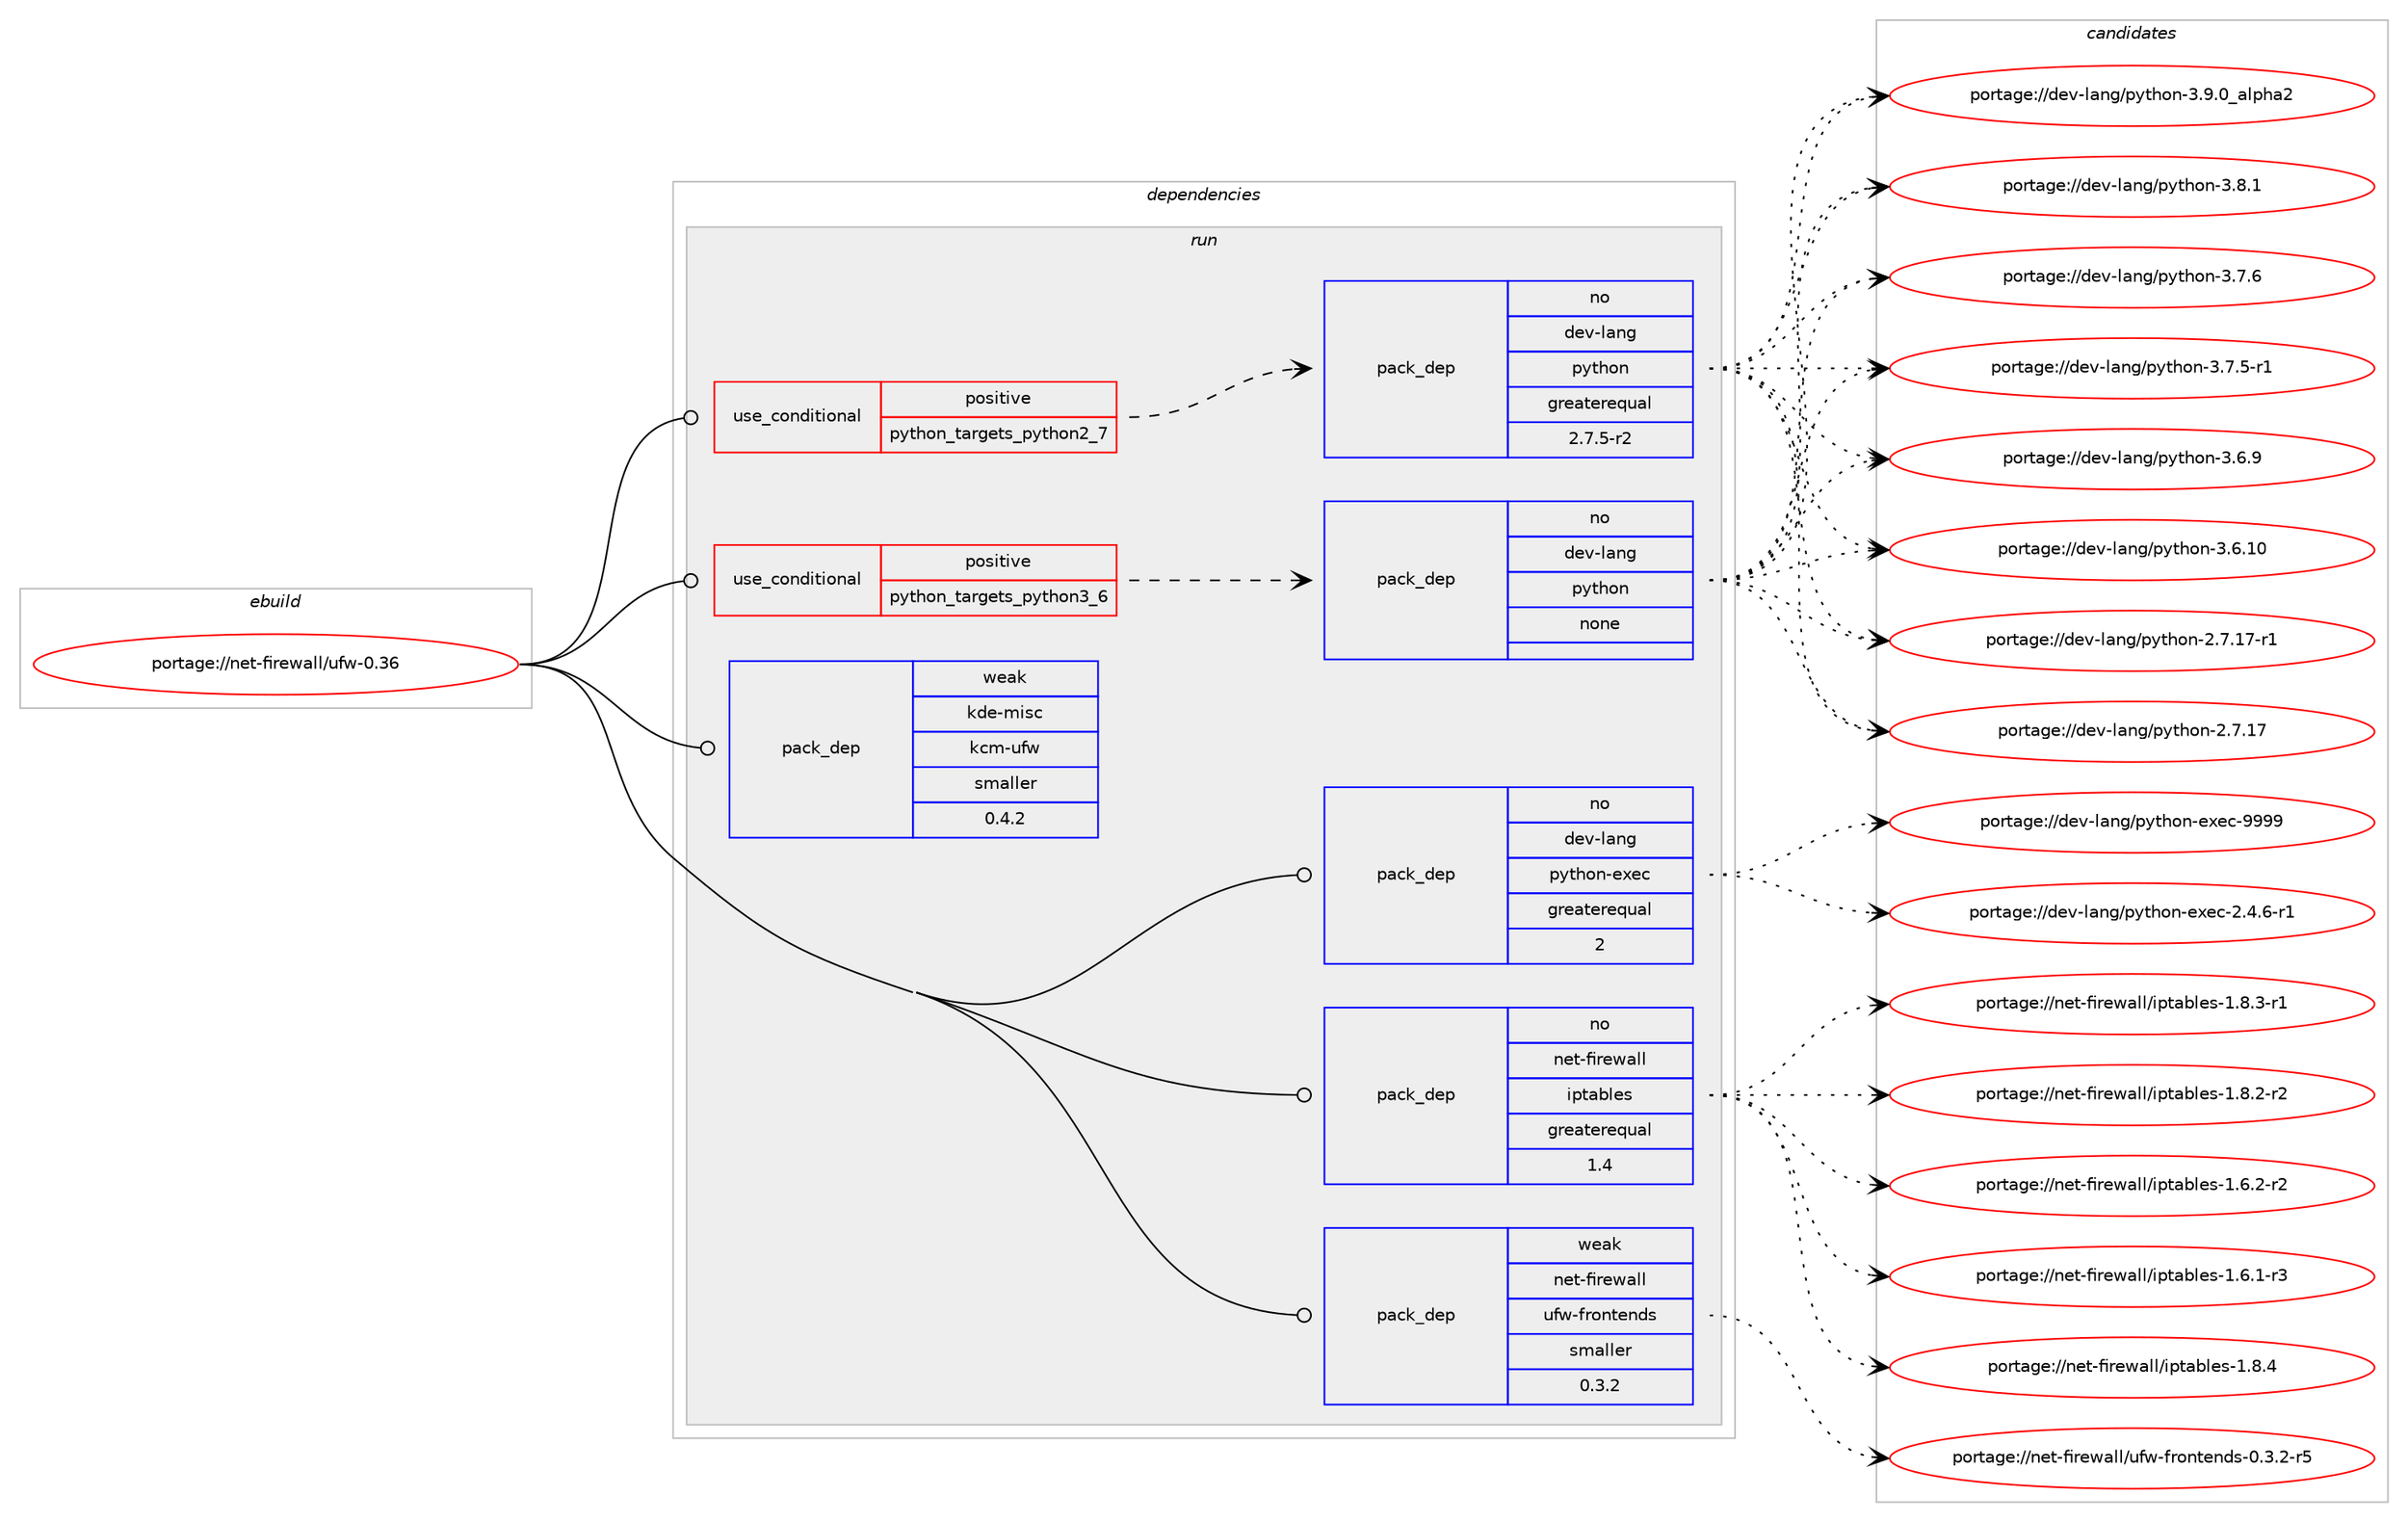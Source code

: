 digraph prolog {

# *************
# Graph options
# *************

newrank=true;
concentrate=true;
compound=true;
graph [rankdir=LR,fontname=Helvetica,fontsize=10,ranksep=1.5];#, ranksep=2.5, nodesep=0.2];
edge  [arrowhead=vee];
node  [fontname=Helvetica,fontsize=10];

# **********
# The ebuild
# **********

subgraph cluster_leftcol {
color=gray;
rank=same;
label=<<i>ebuild</i>>;
id [label="portage://net-firewall/ufw-0.36", color=red, width=4, href="../net-firewall/ufw-0.36.svg"];
}

# ****************
# The dependencies
# ****************

subgraph cluster_midcol {
color=gray;
label=<<i>dependencies</i>>;
subgraph cluster_compile {
fillcolor="#eeeeee";
style=filled;
label=<<i>compile</i>>;
}
subgraph cluster_compileandrun {
fillcolor="#eeeeee";
style=filled;
label=<<i>compile and run</i>>;
}
subgraph cluster_run {
fillcolor="#eeeeee";
style=filled;
label=<<i>run</i>>;
subgraph cond31885 {
dependency145432 [label=<<TABLE BORDER="0" CELLBORDER="1" CELLSPACING="0" CELLPADDING="4"><TR><TD ROWSPAN="3" CELLPADDING="10">use_conditional</TD></TR><TR><TD>positive</TD></TR><TR><TD>python_targets_python2_7</TD></TR></TABLE>>, shape=none, color=red];
subgraph pack111137 {
dependency145433 [label=<<TABLE BORDER="0" CELLBORDER="1" CELLSPACING="0" CELLPADDING="4" WIDTH="220"><TR><TD ROWSPAN="6" CELLPADDING="30">pack_dep</TD></TR><TR><TD WIDTH="110">no</TD></TR><TR><TD>dev-lang</TD></TR><TR><TD>python</TD></TR><TR><TD>greaterequal</TD></TR><TR><TD>2.7.5-r2</TD></TR></TABLE>>, shape=none, color=blue];
}
dependency145432:e -> dependency145433:w [weight=20,style="dashed",arrowhead="vee"];
}
id:e -> dependency145432:w [weight=20,style="solid",arrowhead="odot"];
subgraph cond31886 {
dependency145434 [label=<<TABLE BORDER="0" CELLBORDER="1" CELLSPACING="0" CELLPADDING="4"><TR><TD ROWSPAN="3" CELLPADDING="10">use_conditional</TD></TR><TR><TD>positive</TD></TR><TR><TD>python_targets_python3_6</TD></TR></TABLE>>, shape=none, color=red];
subgraph pack111138 {
dependency145435 [label=<<TABLE BORDER="0" CELLBORDER="1" CELLSPACING="0" CELLPADDING="4" WIDTH="220"><TR><TD ROWSPAN="6" CELLPADDING="30">pack_dep</TD></TR><TR><TD WIDTH="110">no</TD></TR><TR><TD>dev-lang</TD></TR><TR><TD>python</TD></TR><TR><TD>none</TD></TR><TR><TD></TD></TR></TABLE>>, shape=none, color=blue];
}
dependency145434:e -> dependency145435:w [weight=20,style="dashed",arrowhead="vee"];
}
id:e -> dependency145434:w [weight=20,style="solid",arrowhead="odot"];
subgraph pack111139 {
dependency145436 [label=<<TABLE BORDER="0" CELLBORDER="1" CELLSPACING="0" CELLPADDING="4" WIDTH="220"><TR><TD ROWSPAN="6" CELLPADDING="30">pack_dep</TD></TR><TR><TD WIDTH="110">no</TD></TR><TR><TD>dev-lang</TD></TR><TR><TD>python-exec</TD></TR><TR><TD>greaterequal</TD></TR><TR><TD>2</TD></TR></TABLE>>, shape=none, color=blue];
}
id:e -> dependency145436:w [weight=20,style="solid",arrowhead="odot"];
subgraph pack111140 {
dependency145437 [label=<<TABLE BORDER="0" CELLBORDER="1" CELLSPACING="0" CELLPADDING="4" WIDTH="220"><TR><TD ROWSPAN="6" CELLPADDING="30">pack_dep</TD></TR><TR><TD WIDTH="110">no</TD></TR><TR><TD>net-firewall</TD></TR><TR><TD>iptables</TD></TR><TR><TD>greaterequal</TD></TR><TR><TD>1.4</TD></TR></TABLE>>, shape=none, color=blue];
}
id:e -> dependency145437:w [weight=20,style="solid",arrowhead="odot"];
subgraph pack111141 {
dependency145438 [label=<<TABLE BORDER="0" CELLBORDER="1" CELLSPACING="0" CELLPADDING="4" WIDTH="220"><TR><TD ROWSPAN="6" CELLPADDING="30">pack_dep</TD></TR><TR><TD WIDTH="110">weak</TD></TR><TR><TD>kde-misc</TD></TR><TR><TD>kcm-ufw</TD></TR><TR><TD>smaller</TD></TR><TR><TD>0.4.2</TD></TR></TABLE>>, shape=none, color=blue];
}
id:e -> dependency145438:w [weight=20,style="solid",arrowhead="odot"];
subgraph pack111142 {
dependency145439 [label=<<TABLE BORDER="0" CELLBORDER="1" CELLSPACING="0" CELLPADDING="4" WIDTH="220"><TR><TD ROWSPAN="6" CELLPADDING="30">pack_dep</TD></TR><TR><TD WIDTH="110">weak</TD></TR><TR><TD>net-firewall</TD></TR><TR><TD>ufw-frontends</TD></TR><TR><TD>smaller</TD></TR><TR><TD>0.3.2</TD></TR></TABLE>>, shape=none, color=blue];
}
id:e -> dependency145439:w [weight=20,style="solid",arrowhead="odot"];
}
}

# **************
# The candidates
# **************

subgraph cluster_choices {
rank=same;
color=gray;
label=<<i>candidates</i>>;

subgraph choice111137 {
color=black;
nodesep=1;
choice10010111845108971101034711212111610411111045514657464895971081121049750 [label="portage://dev-lang/python-3.9.0_alpha2", color=red, width=4,href="../dev-lang/python-3.9.0_alpha2.svg"];
choice100101118451089711010347112121116104111110455146564649 [label="portage://dev-lang/python-3.8.1", color=red, width=4,href="../dev-lang/python-3.8.1.svg"];
choice100101118451089711010347112121116104111110455146554654 [label="portage://dev-lang/python-3.7.6", color=red, width=4,href="../dev-lang/python-3.7.6.svg"];
choice1001011184510897110103471121211161041111104551465546534511449 [label="portage://dev-lang/python-3.7.5-r1", color=red, width=4,href="../dev-lang/python-3.7.5-r1.svg"];
choice100101118451089711010347112121116104111110455146544657 [label="portage://dev-lang/python-3.6.9", color=red, width=4,href="../dev-lang/python-3.6.9.svg"];
choice10010111845108971101034711212111610411111045514654464948 [label="portage://dev-lang/python-3.6.10", color=red, width=4,href="../dev-lang/python-3.6.10.svg"];
choice100101118451089711010347112121116104111110455046554649554511449 [label="portage://dev-lang/python-2.7.17-r1", color=red, width=4,href="../dev-lang/python-2.7.17-r1.svg"];
choice10010111845108971101034711212111610411111045504655464955 [label="portage://dev-lang/python-2.7.17", color=red, width=4,href="../dev-lang/python-2.7.17.svg"];
dependency145433:e -> choice10010111845108971101034711212111610411111045514657464895971081121049750:w [style=dotted,weight="100"];
dependency145433:e -> choice100101118451089711010347112121116104111110455146564649:w [style=dotted,weight="100"];
dependency145433:e -> choice100101118451089711010347112121116104111110455146554654:w [style=dotted,weight="100"];
dependency145433:e -> choice1001011184510897110103471121211161041111104551465546534511449:w [style=dotted,weight="100"];
dependency145433:e -> choice100101118451089711010347112121116104111110455146544657:w [style=dotted,weight="100"];
dependency145433:e -> choice10010111845108971101034711212111610411111045514654464948:w [style=dotted,weight="100"];
dependency145433:e -> choice100101118451089711010347112121116104111110455046554649554511449:w [style=dotted,weight="100"];
dependency145433:e -> choice10010111845108971101034711212111610411111045504655464955:w [style=dotted,weight="100"];
}
subgraph choice111138 {
color=black;
nodesep=1;
choice10010111845108971101034711212111610411111045514657464895971081121049750 [label="portage://dev-lang/python-3.9.0_alpha2", color=red, width=4,href="../dev-lang/python-3.9.0_alpha2.svg"];
choice100101118451089711010347112121116104111110455146564649 [label="portage://dev-lang/python-3.8.1", color=red, width=4,href="../dev-lang/python-3.8.1.svg"];
choice100101118451089711010347112121116104111110455146554654 [label="portage://dev-lang/python-3.7.6", color=red, width=4,href="../dev-lang/python-3.7.6.svg"];
choice1001011184510897110103471121211161041111104551465546534511449 [label="portage://dev-lang/python-3.7.5-r1", color=red, width=4,href="../dev-lang/python-3.7.5-r1.svg"];
choice100101118451089711010347112121116104111110455146544657 [label="portage://dev-lang/python-3.6.9", color=red, width=4,href="../dev-lang/python-3.6.9.svg"];
choice10010111845108971101034711212111610411111045514654464948 [label="portage://dev-lang/python-3.6.10", color=red, width=4,href="../dev-lang/python-3.6.10.svg"];
choice100101118451089711010347112121116104111110455046554649554511449 [label="portage://dev-lang/python-2.7.17-r1", color=red, width=4,href="../dev-lang/python-2.7.17-r1.svg"];
choice10010111845108971101034711212111610411111045504655464955 [label="portage://dev-lang/python-2.7.17", color=red, width=4,href="../dev-lang/python-2.7.17.svg"];
dependency145435:e -> choice10010111845108971101034711212111610411111045514657464895971081121049750:w [style=dotted,weight="100"];
dependency145435:e -> choice100101118451089711010347112121116104111110455146564649:w [style=dotted,weight="100"];
dependency145435:e -> choice100101118451089711010347112121116104111110455146554654:w [style=dotted,weight="100"];
dependency145435:e -> choice1001011184510897110103471121211161041111104551465546534511449:w [style=dotted,weight="100"];
dependency145435:e -> choice100101118451089711010347112121116104111110455146544657:w [style=dotted,weight="100"];
dependency145435:e -> choice10010111845108971101034711212111610411111045514654464948:w [style=dotted,weight="100"];
dependency145435:e -> choice100101118451089711010347112121116104111110455046554649554511449:w [style=dotted,weight="100"];
dependency145435:e -> choice10010111845108971101034711212111610411111045504655464955:w [style=dotted,weight="100"];
}
subgraph choice111139 {
color=black;
nodesep=1;
choice10010111845108971101034711212111610411111045101120101994557575757 [label="portage://dev-lang/python-exec-9999", color=red, width=4,href="../dev-lang/python-exec-9999.svg"];
choice10010111845108971101034711212111610411111045101120101994550465246544511449 [label="portage://dev-lang/python-exec-2.4.6-r1", color=red, width=4,href="../dev-lang/python-exec-2.4.6-r1.svg"];
dependency145436:e -> choice10010111845108971101034711212111610411111045101120101994557575757:w [style=dotted,weight="100"];
dependency145436:e -> choice10010111845108971101034711212111610411111045101120101994550465246544511449:w [style=dotted,weight="100"];
}
subgraph choice111140 {
color=black;
nodesep=1;
choice1101011164510210511410111997108108471051121169798108101115454946564652 [label="portage://net-firewall/iptables-1.8.4", color=red, width=4,href="../net-firewall/iptables-1.8.4.svg"];
choice11010111645102105114101119971081084710511211697981081011154549465646514511449 [label="portage://net-firewall/iptables-1.8.3-r1", color=red, width=4,href="../net-firewall/iptables-1.8.3-r1.svg"];
choice11010111645102105114101119971081084710511211697981081011154549465646504511450 [label="portage://net-firewall/iptables-1.8.2-r2", color=red, width=4,href="../net-firewall/iptables-1.8.2-r2.svg"];
choice11010111645102105114101119971081084710511211697981081011154549465446504511450 [label="portage://net-firewall/iptables-1.6.2-r2", color=red, width=4,href="../net-firewall/iptables-1.6.2-r2.svg"];
choice11010111645102105114101119971081084710511211697981081011154549465446494511451 [label="portage://net-firewall/iptables-1.6.1-r3", color=red, width=4,href="../net-firewall/iptables-1.6.1-r3.svg"];
dependency145437:e -> choice1101011164510210511410111997108108471051121169798108101115454946564652:w [style=dotted,weight="100"];
dependency145437:e -> choice11010111645102105114101119971081084710511211697981081011154549465646514511449:w [style=dotted,weight="100"];
dependency145437:e -> choice11010111645102105114101119971081084710511211697981081011154549465646504511450:w [style=dotted,weight="100"];
dependency145437:e -> choice11010111645102105114101119971081084710511211697981081011154549465446504511450:w [style=dotted,weight="100"];
dependency145437:e -> choice11010111645102105114101119971081084710511211697981081011154549465446494511451:w [style=dotted,weight="100"];
}
subgraph choice111141 {
color=black;
nodesep=1;
}
subgraph choice111142 {
color=black;
nodesep=1;
choice110101116451021051141011199710810847117102119451021141111101161011101001154548465146504511453 [label="portage://net-firewall/ufw-frontends-0.3.2-r5", color=red, width=4,href="../net-firewall/ufw-frontends-0.3.2-r5.svg"];
dependency145439:e -> choice110101116451021051141011199710810847117102119451021141111101161011101001154548465146504511453:w [style=dotted,weight="100"];
}
}

}
